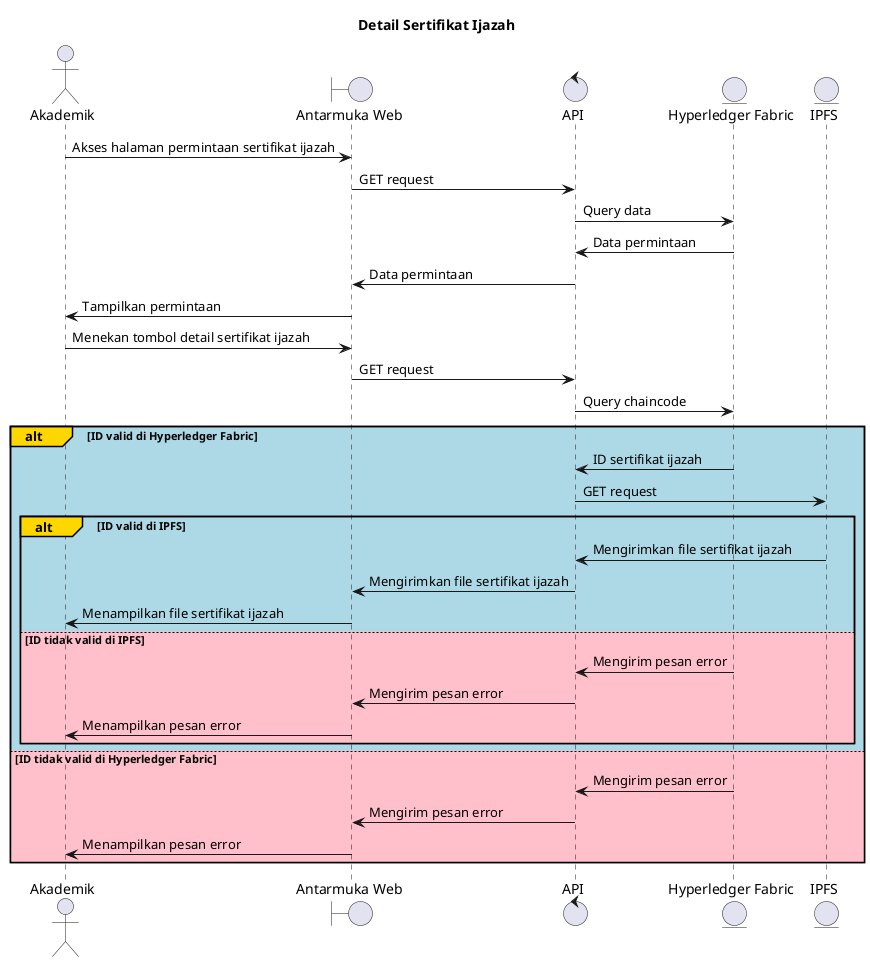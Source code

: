 @startuml SD-6

title Detail Sertifikat Ijazah

actor       Akademik                      as user
boundary    "Antarmuka Web"               as ui
control     API                           as api
entity      "Hyperledger Fabric"          as fabric
entity      IPFS                          as ipfs

user -> ui : Akses halaman permintaan sertifikat ijazah
ui -> api : GET request
api -> fabric: Query data
fabric -> api: Data permintaan
api -> ui: Data permintaan
ui -> user: Tampilkan permintaan

user -> ui : Menekan tombol detail sertifikat ijazah
ui -> api : GET request
api -> fabric: Query chaincode

alt#Gold #LightBlue ID valid di Hyperledger Fabric
    fabric -> api: ID sertifikat ijazah
    api -> ipfs: GET request

    alt#Gold #LightBlue ID valid di IPFS
        ipfs -> api: Mengirimkan file sertifikat ijazah
        api -> ui: Mengirimkan file sertifikat ijazah
        ui -> user: Menampilkan file sertifikat ijazah
    else #Pink ID tidak valid di IPFS
        fabric -> api: Mengirim pesan error
        api -> ui: Mengirim pesan error
        ui -> user: Menampilkan pesan error
    end

else #Pink ID tidak valid di Hyperledger Fabric
    fabric -> api: Mengirim pesan error
    api -> ui: Mengirim pesan error
    ui -> user: Menampilkan pesan error
end

@enduml

